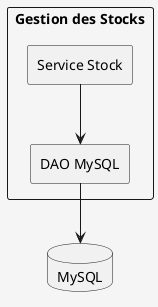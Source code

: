 @startuml Niveau2
skinparam {
  BackgroundColor #F5F5F5
  ComponentStyle rectangle
}

component "Gestion des Stocks" as stocks {
  [Service Stock] as service
  [DAO MySQL] as dao
}

database "MySQL" as db


service --> dao
dao --> db
@enduml